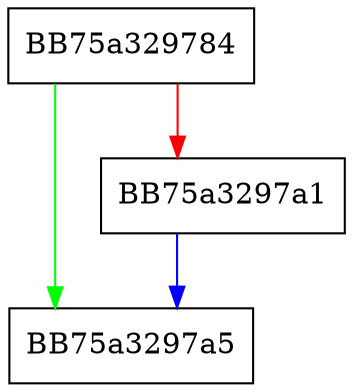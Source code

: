 digraph InsertValue {
  node [shape="box"];
  graph [splines=ortho];
  BB75a329784 -> BB75a3297a5 [color="green"];
  BB75a329784 -> BB75a3297a1 [color="red"];
  BB75a3297a1 -> BB75a3297a5 [color="blue"];
}